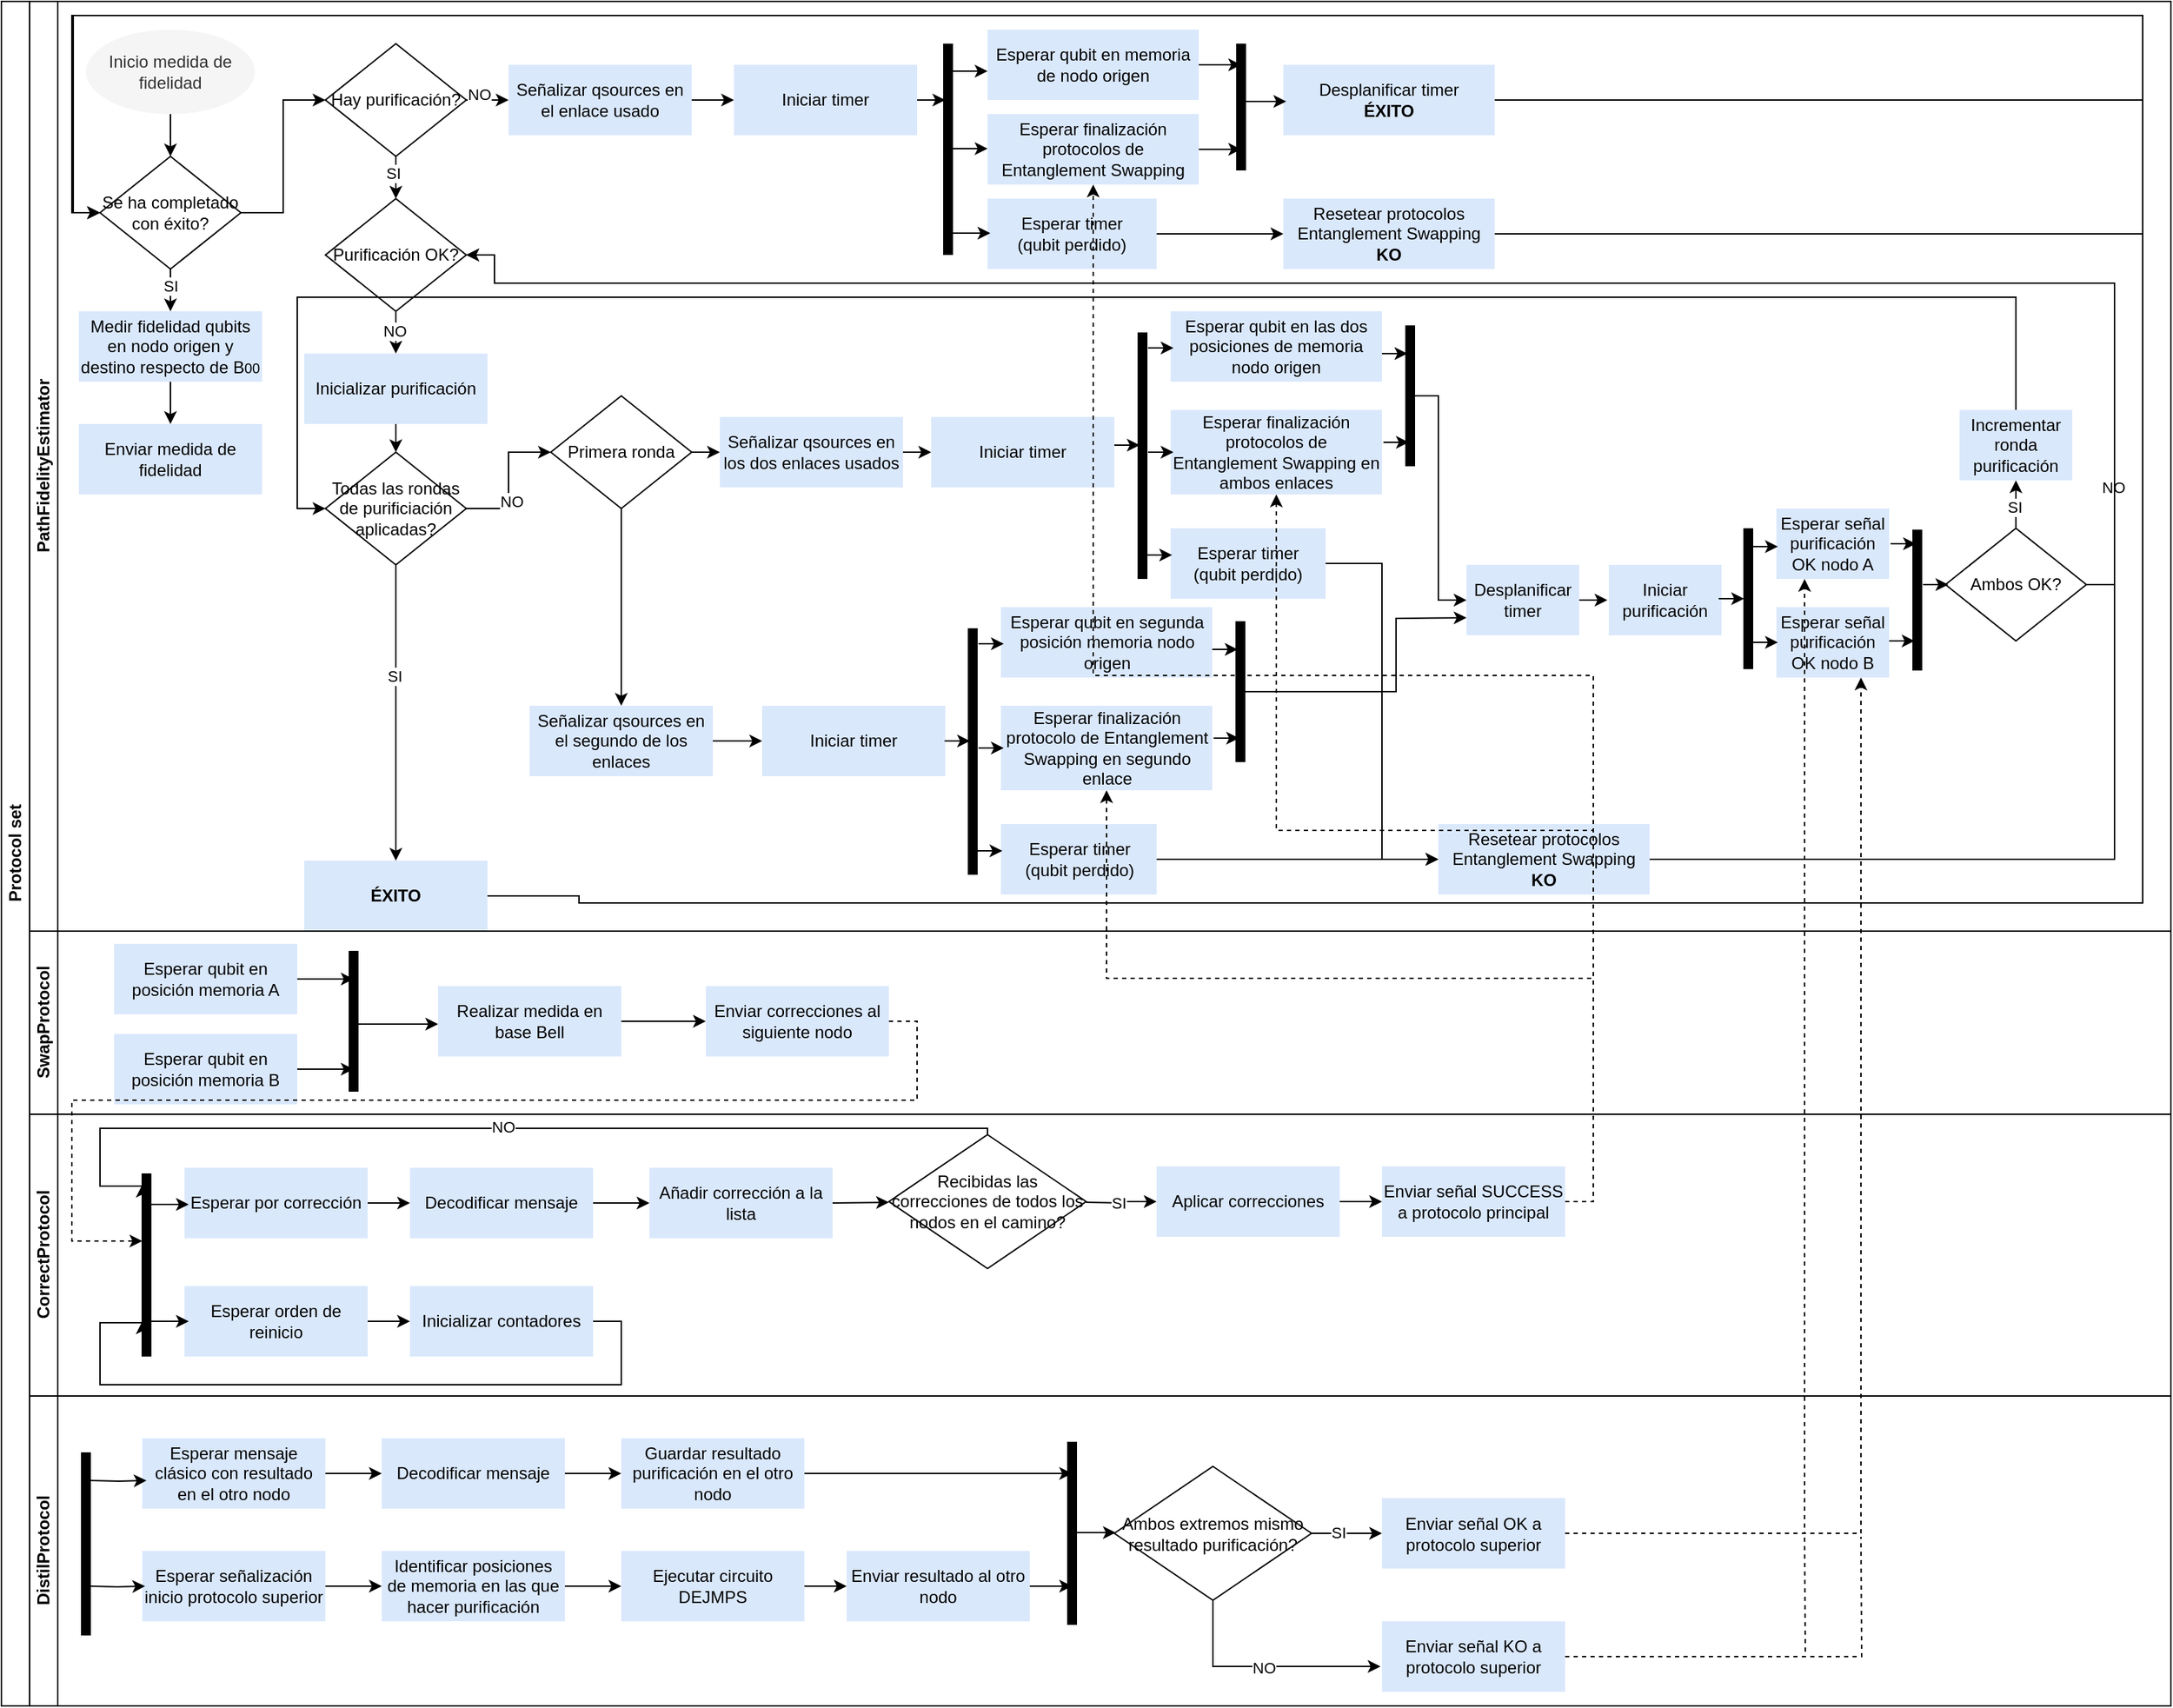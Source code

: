 <mxfile version="24.2.5" type="device">
  <diagram id="prtHgNgQTEPvFCAcTncT" name="Page-1">
    <mxGraphModel dx="880" dy="481" grid="1" gridSize="10" guides="1" tooltips="1" connect="1" arrows="1" fold="1" page="1" pageScale="1" pageWidth="827" pageHeight="583" math="0" shadow="0">
      <root>
        <mxCell id="0" />
        <mxCell id="1" parent="0" />
        <mxCell id="dNxyNK7c78bLwvsdeMH5-19" value="Protocol set" style="swimlane;html=1;childLayout=stackLayout;resizeParent=1;resizeParentMax=0;horizontal=0;startSize=20;horizontalStack=0;" parent="1" vertex="1">
          <mxGeometry x="20" y="40" width="1540" height="1210" as="geometry" />
        </mxCell>
        <mxCell id="dNxyNK7c78bLwvsdeMH5-20" value="PathFidelityEstimator" style="swimlane;html=1;startSize=20;horizontal=0;" parent="dNxyNK7c78bLwvsdeMH5-19" vertex="1">
          <mxGeometry x="20" width="1520" height="660" as="geometry" />
        </mxCell>
        <mxCell id="uxoR7KKcsmskzT3cxDC0-7" style="edgeStyle=orthogonalEdgeStyle;rounded=0;orthogonalLoop=1;jettySize=auto;html=1;exitX=0.5;exitY=1;exitDx=0;exitDy=0;entryX=0.5;entryY=0;entryDx=0;entryDy=0;" edge="1" parent="dNxyNK7c78bLwvsdeMH5-20" source="uxoR7KKcsmskzT3cxDC0-2" target="uxoR7KKcsmskzT3cxDC0-3">
          <mxGeometry relative="1" as="geometry" />
        </mxCell>
        <mxCell id="uxoR7KKcsmskzT3cxDC0-2" value="Inicio medida de fidelidad" style="ellipse;whiteSpace=wrap;html=1;fillColor=#f5f5f5;fontColor=#333333;strokeColor=none;" vertex="1" parent="dNxyNK7c78bLwvsdeMH5-20">
          <mxGeometry x="40" y="20" width="120" height="60" as="geometry" />
        </mxCell>
        <mxCell id="uxoR7KKcsmskzT3cxDC0-8" style="edgeStyle=orthogonalEdgeStyle;rounded=0;orthogonalLoop=1;jettySize=auto;html=1;exitX=0.5;exitY=1;exitDx=0;exitDy=0;entryX=0.5;entryY=0;entryDx=0;entryDy=0;" edge="1" parent="dNxyNK7c78bLwvsdeMH5-20" source="uxoR7KKcsmskzT3cxDC0-3" target="uxoR7KKcsmskzT3cxDC0-5">
          <mxGeometry relative="1" as="geometry" />
        </mxCell>
        <mxCell id="uxoR7KKcsmskzT3cxDC0-10" value="SI" style="edgeLabel;html=1;align=center;verticalAlign=middle;resizable=0;points=[];" vertex="1" connectable="0" parent="uxoR7KKcsmskzT3cxDC0-8">
          <mxGeometry x="-0.2" relative="1" as="geometry">
            <mxPoint as="offset" />
          </mxGeometry>
        </mxCell>
        <mxCell id="uxoR7KKcsmskzT3cxDC0-12" style="edgeStyle=orthogonalEdgeStyle;rounded=0;orthogonalLoop=1;jettySize=auto;html=1;exitX=1;exitY=0.5;exitDx=0;exitDy=0;entryX=0;entryY=0.5;entryDx=0;entryDy=0;" edge="1" parent="dNxyNK7c78bLwvsdeMH5-20" source="uxoR7KKcsmskzT3cxDC0-3" target="uxoR7KKcsmskzT3cxDC0-11">
          <mxGeometry relative="1" as="geometry" />
        </mxCell>
        <mxCell id="uxoR7KKcsmskzT3cxDC0-3" value="Se ha completado con éxito?" style="rhombus;whiteSpace=wrap;html=1;fontFamily=Helvetica;fontSize=12;fontColor=#000000;align=center;" vertex="1" parent="dNxyNK7c78bLwvsdeMH5-20">
          <mxGeometry x="50" y="110" width="100" height="80" as="geometry" />
        </mxCell>
        <mxCell id="uxoR7KKcsmskzT3cxDC0-9" style="edgeStyle=orthogonalEdgeStyle;rounded=0;orthogonalLoop=1;jettySize=auto;html=1;exitX=0.5;exitY=1;exitDx=0;exitDy=0;entryX=0.5;entryY=0;entryDx=0;entryDy=0;" edge="1" parent="dNxyNK7c78bLwvsdeMH5-20" source="uxoR7KKcsmskzT3cxDC0-5" target="uxoR7KKcsmskzT3cxDC0-6">
          <mxGeometry relative="1" as="geometry" />
        </mxCell>
        <mxCell id="uxoR7KKcsmskzT3cxDC0-5" value="Medir fidelidad qubits en nodo origen y destino respecto de B&lt;font style=&quot;font-size: 10px;&quot;&gt;00&lt;/font&gt;" style="rounded=0;whiteSpace=wrap;html=1;fillColor=#dae8fc;strokeColor=none;" vertex="1" parent="dNxyNK7c78bLwvsdeMH5-20">
          <mxGeometry x="35" y="220" width="130" height="50" as="geometry" />
        </mxCell>
        <mxCell id="uxoR7KKcsmskzT3cxDC0-6" value="Enviar medida de fidelidad" style="rounded=0;whiteSpace=wrap;html=1;fillColor=#dae8fc;strokeColor=none;" vertex="1" parent="dNxyNK7c78bLwvsdeMH5-20">
          <mxGeometry x="35" y="300" width="130" height="50" as="geometry" />
        </mxCell>
        <mxCell id="uxoR7KKcsmskzT3cxDC0-14" style="edgeStyle=orthogonalEdgeStyle;rounded=0;orthogonalLoop=1;jettySize=auto;html=1;exitX=1;exitY=0.5;exitDx=0;exitDy=0;entryX=0;entryY=0.5;entryDx=0;entryDy=0;" edge="1" parent="dNxyNK7c78bLwvsdeMH5-20" source="uxoR7KKcsmskzT3cxDC0-11" target="uxoR7KKcsmskzT3cxDC0-13">
          <mxGeometry relative="1" as="geometry" />
        </mxCell>
        <mxCell id="uxoR7KKcsmskzT3cxDC0-15" value="NO" style="edgeLabel;html=1;align=center;verticalAlign=middle;resizable=0;points=[];" vertex="1" connectable="0" parent="uxoR7KKcsmskzT3cxDC0-14">
          <mxGeometry x="-0.4" y="4" relative="1" as="geometry">
            <mxPoint as="offset" />
          </mxGeometry>
        </mxCell>
        <mxCell id="uxoR7KKcsmskzT3cxDC0-60" style="edgeStyle=orthogonalEdgeStyle;rounded=0;orthogonalLoop=1;jettySize=auto;html=1;exitX=0.5;exitY=1;exitDx=0;exitDy=0;entryX=0.5;entryY=0;entryDx=0;entryDy=0;" edge="1" parent="dNxyNK7c78bLwvsdeMH5-20" source="uxoR7KKcsmskzT3cxDC0-11" target="uxoR7KKcsmskzT3cxDC0-59">
          <mxGeometry relative="1" as="geometry" />
        </mxCell>
        <mxCell id="uxoR7KKcsmskzT3cxDC0-61" value="SI" style="edgeLabel;html=1;align=center;verticalAlign=middle;resizable=0;points=[];" vertex="1" connectable="0" parent="uxoR7KKcsmskzT3cxDC0-60">
          <mxGeometry x="-0.2" y="-2" relative="1" as="geometry">
            <mxPoint as="offset" />
          </mxGeometry>
        </mxCell>
        <mxCell id="uxoR7KKcsmskzT3cxDC0-11" value="Hay purificación?" style="rhombus;whiteSpace=wrap;html=1;fontFamily=Helvetica;fontSize=12;fontColor=#000000;align=center;" vertex="1" parent="dNxyNK7c78bLwvsdeMH5-20">
          <mxGeometry x="210" y="30" width="100" height="80" as="geometry" />
        </mxCell>
        <mxCell id="uxoR7KKcsmskzT3cxDC0-48" style="edgeStyle=orthogonalEdgeStyle;rounded=0;orthogonalLoop=1;jettySize=auto;html=1;exitX=1;exitY=0.5;exitDx=0;exitDy=0;entryX=0;entryY=0.5;entryDx=0;entryDy=0;" edge="1" parent="dNxyNK7c78bLwvsdeMH5-20" source="uxoR7KKcsmskzT3cxDC0-13" target="uxoR7KKcsmskzT3cxDC0-43">
          <mxGeometry relative="1" as="geometry" />
        </mxCell>
        <mxCell id="uxoR7KKcsmskzT3cxDC0-13" value="Señalizar qsources en el enlace usado" style="rounded=0;whiteSpace=wrap;html=1;fillColor=#dae8fc;strokeColor=none;" vertex="1" parent="dNxyNK7c78bLwvsdeMH5-20">
          <mxGeometry x="340" y="45" width="130" height="50" as="geometry" />
        </mxCell>
        <mxCell id="uxoR7KKcsmskzT3cxDC0-51" style="edgeStyle=orthogonalEdgeStyle;rounded=0;orthogonalLoop=1;jettySize=auto;html=1;exitX=1;exitY=0.5;exitDx=0;exitDy=0;" edge="1" parent="dNxyNK7c78bLwvsdeMH5-20" source="uxoR7KKcsmskzT3cxDC0-16">
          <mxGeometry relative="1" as="geometry">
            <mxPoint x="860" y="45" as="targetPoint" />
          </mxGeometry>
        </mxCell>
        <mxCell id="uxoR7KKcsmskzT3cxDC0-16" value="Esperar qubit en memoria de nodo origen" style="rounded=0;whiteSpace=wrap;html=1;fillColor=#dae8fc;strokeColor=none;" vertex="1" parent="dNxyNK7c78bLwvsdeMH5-20">
          <mxGeometry x="680" y="20" width="150" height="50" as="geometry" />
        </mxCell>
        <mxCell id="uxoR7KKcsmskzT3cxDC0-52" style="edgeStyle=orthogonalEdgeStyle;rounded=0;orthogonalLoop=1;jettySize=auto;html=1;exitX=1;exitY=0.5;exitDx=0;exitDy=0;" edge="1" parent="dNxyNK7c78bLwvsdeMH5-20" source="uxoR7KKcsmskzT3cxDC0-41">
          <mxGeometry relative="1" as="geometry">
            <mxPoint x="860" y="105" as="targetPoint" />
          </mxGeometry>
        </mxCell>
        <mxCell id="uxoR7KKcsmskzT3cxDC0-41" value="Esperar finalización protocolos de Entanglement Swapping" style="rounded=0;whiteSpace=wrap;html=1;fillColor=#dae8fc;strokeColor=none;" vertex="1" parent="dNxyNK7c78bLwvsdeMH5-20">
          <mxGeometry x="680" y="80" width="150" height="50" as="geometry" />
        </mxCell>
        <mxCell id="uxoR7KKcsmskzT3cxDC0-46" style="edgeStyle=orthogonalEdgeStyle;rounded=0;orthogonalLoop=1;jettySize=auto;html=1;exitX=1;exitY=0.5;exitDx=0;exitDy=0;entryX=0;entryY=0.5;entryDx=0;entryDy=0;" edge="1" parent="dNxyNK7c78bLwvsdeMH5-20" source="uxoR7KKcsmskzT3cxDC0-42" target="uxoR7KKcsmskzT3cxDC0-44">
          <mxGeometry relative="1" as="geometry" />
        </mxCell>
        <mxCell id="uxoR7KKcsmskzT3cxDC0-42" value="Esperar timer&lt;div&gt;(qubit perdido)&lt;/div&gt;" style="rounded=0;whiteSpace=wrap;html=1;fillColor=#dae8fc;strokeColor=none;" vertex="1" parent="dNxyNK7c78bLwvsdeMH5-20">
          <mxGeometry x="680" y="140" width="120" height="50" as="geometry" />
        </mxCell>
        <mxCell id="uxoR7KKcsmskzT3cxDC0-55" style="edgeStyle=orthogonalEdgeStyle;rounded=0;orthogonalLoop=1;jettySize=auto;html=1;exitX=1;exitY=0.5;exitDx=0;exitDy=0;" edge="1" parent="dNxyNK7c78bLwvsdeMH5-20" source="uxoR7KKcsmskzT3cxDC0-43">
          <mxGeometry relative="1" as="geometry">
            <mxPoint x="650" y="70" as="targetPoint" />
          </mxGeometry>
        </mxCell>
        <mxCell id="uxoR7KKcsmskzT3cxDC0-43" value="Iniciar timer" style="rounded=0;whiteSpace=wrap;html=1;fillColor=#dae8fc;strokeColor=none;" vertex="1" parent="dNxyNK7c78bLwvsdeMH5-20">
          <mxGeometry x="500" y="45" width="130" height="50" as="geometry" />
        </mxCell>
        <mxCell id="uxoR7KKcsmskzT3cxDC0-45" style="edgeStyle=orthogonalEdgeStyle;rounded=0;orthogonalLoop=1;jettySize=auto;html=1;exitX=1;exitY=0.5;exitDx=0;exitDy=0;entryX=0;entryY=0.5;entryDx=0;entryDy=0;" edge="1" parent="dNxyNK7c78bLwvsdeMH5-20" source="uxoR7KKcsmskzT3cxDC0-44" target="uxoR7KKcsmskzT3cxDC0-3">
          <mxGeometry relative="1" as="geometry">
            <Array as="points">
              <mxPoint x="1500" y="165" />
              <mxPoint x="1500" y="10" />
              <mxPoint x="30" y="10" />
              <mxPoint x="30" y="150" />
            </Array>
          </mxGeometry>
        </mxCell>
        <mxCell id="uxoR7KKcsmskzT3cxDC0-44" value="Resetear protocolos Entanglement Swapping&lt;div&gt;&lt;b&gt;KO&lt;/b&gt;&lt;/div&gt;" style="rounded=0;whiteSpace=wrap;html=1;fillColor=#dae8fc;strokeColor=none;" vertex="1" parent="dNxyNK7c78bLwvsdeMH5-20">
          <mxGeometry x="890" y="140" width="150" height="50" as="geometry" />
        </mxCell>
        <mxCell id="uxoR7KKcsmskzT3cxDC0-49" style="edgeStyle=orthogonalEdgeStyle;rounded=0;orthogonalLoop=1;jettySize=auto;html=1;exitX=1;exitY=0.5;exitDx=0;exitDy=0;entryX=0;entryY=0.5;entryDx=0;entryDy=0;" edge="1" parent="dNxyNK7c78bLwvsdeMH5-20" source="uxoR7KKcsmskzT3cxDC0-47" target="uxoR7KKcsmskzT3cxDC0-3">
          <mxGeometry relative="1" as="geometry">
            <Array as="points">
              <mxPoint x="1500" y="70" />
              <mxPoint x="1500" y="10" />
              <mxPoint x="30" y="10" />
              <mxPoint x="30" y="150" />
            </Array>
          </mxGeometry>
        </mxCell>
        <mxCell id="uxoR7KKcsmskzT3cxDC0-47" value="Desplanificar timer&lt;div&gt;&lt;b&gt;ÉXITO&lt;/b&gt;&lt;/div&gt;" style="rounded=0;whiteSpace=wrap;html=1;fillColor=#dae8fc;strokeColor=none;" vertex="1" parent="dNxyNK7c78bLwvsdeMH5-20">
          <mxGeometry x="890" y="45" width="150" height="50" as="geometry" />
        </mxCell>
        <mxCell id="uxoR7KKcsmskzT3cxDC0-50" value="" style="endArrow=none;html=1;rounded=0;strokeWidth=7;" edge="1" parent="dNxyNK7c78bLwvsdeMH5-20">
          <mxGeometry width="50" height="50" relative="1" as="geometry">
            <mxPoint x="860" y="120" as="sourcePoint" />
            <mxPoint x="860" y="30" as="targetPoint" />
          </mxGeometry>
        </mxCell>
        <mxCell id="uxoR7KKcsmskzT3cxDC0-54" value="" style="endArrow=none;html=1;rounded=0;strokeWidth=7;" edge="1" parent="dNxyNK7c78bLwvsdeMH5-20">
          <mxGeometry width="50" height="50" relative="1" as="geometry">
            <mxPoint x="652" y="180" as="sourcePoint" />
            <mxPoint x="652" y="30" as="targetPoint" />
          </mxGeometry>
        </mxCell>
        <mxCell id="uxoR7KKcsmskzT3cxDC0-57" style="edgeStyle=orthogonalEdgeStyle;rounded=0;orthogonalLoop=1;jettySize=auto;html=1;exitX=1;exitY=0.5;exitDx=0;exitDy=0;" edge="1" parent="dNxyNK7c78bLwvsdeMH5-20">
          <mxGeometry relative="1" as="geometry">
            <mxPoint x="680" y="49.5" as="targetPoint" />
            <mxPoint x="650" y="49.5" as="sourcePoint" />
          </mxGeometry>
        </mxCell>
        <mxCell id="uxoR7KKcsmskzT3cxDC0-56" style="edgeStyle=orthogonalEdgeStyle;rounded=0;orthogonalLoop=1;jettySize=auto;html=1;exitX=1;exitY=0.5;exitDx=0;exitDy=0;" edge="1" parent="dNxyNK7c78bLwvsdeMH5-20">
          <mxGeometry relative="1" as="geometry">
            <mxPoint x="680" y="104.5" as="targetPoint" />
            <mxPoint x="650" y="104.5" as="sourcePoint" />
          </mxGeometry>
        </mxCell>
        <mxCell id="uxoR7KKcsmskzT3cxDC0-63" style="edgeStyle=orthogonalEdgeStyle;rounded=0;orthogonalLoop=1;jettySize=auto;html=1;exitX=0.5;exitY=1;exitDx=0;exitDy=0;entryX=0.5;entryY=0;entryDx=0;entryDy=0;" edge="1" parent="dNxyNK7c78bLwvsdeMH5-20" source="uxoR7KKcsmskzT3cxDC0-59" target="uxoR7KKcsmskzT3cxDC0-62">
          <mxGeometry relative="1" as="geometry" />
        </mxCell>
        <mxCell id="uxoR7KKcsmskzT3cxDC0-64" value="NO" style="edgeLabel;html=1;align=center;verticalAlign=middle;resizable=0;points=[];" vertex="1" connectable="0" parent="uxoR7KKcsmskzT3cxDC0-63">
          <mxGeometry x="-0.067" y="-1" relative="1" as="geometry">
            <mxPoint as="offset" />
          </mxGeometry>
        </mxCell>
        <mxCell id="uxoR7KKcsmskzT3cxDC0-59" value="Purificación OK?" style="rhombus;whiteSpace=wrap;html=1;fontFamily=Helvetica;fontSize=12;fontColor=#000000;align=center;" vertex="1" parent="dNxyNK7c78bLwvsdeMH5-20">
          <mxGeometry x="210" y="140" width="100" height="80" as="geometry" />
        </mxCell>
        <mxCell id="uxoR7KKcsmskzT3cxDC0-70" style="edgeStyle=orthogonalEdgeStyle;rounded=0;orthogonalLoop=1;jettySize=auto;html=1;exitX=0.5;exitY=1;exitDx=0;exitDy=0;entryX=0.5;entryY=0;entryDx=0;entryDy=0;" edge="1" parent="dNxyNK7c78bLwvsdeMH5-20" source="uxoR7KKcsmskzT3cxDC0-62" target="uxoR7KKcsmskzT3cxDC0-65">
          <mxGeometry relative="1" as="geometry" />
        </mxCell>
        <mxCell id="uxoR7KKcsmskzT3cxDC0-62" value="Inicializar purificación" style="rounded=0;whiteSpace=wrap;html=1;fillColor=#dae8fc;strokeColor=none;" vertex="1" parent="dNxyNK7c78bLwvsdeMH5-20">
          <mxGeometry x="195" y="250" width="130" height="50" as="geometry" />
        </mxCell>
        <mxCell id="uxoR7KKcsmskzT3cxDC0-72" style="edgeStyle=orthogonalEdgeStyle;rounded=0;orthogonalLoop=1;jettySize=auto;html=1;exitX=1;exitY=0.5;exitDx=0;exitDy=0;entryX=0;entryY=0.5;entryDx=0;entryDy=0;" edge="1" parent="dNxyNK7c78bLwvsdeMH5-20" source="uxoR7KKcsmskzT3cxDC0-65" target="uxoR7KKcsmskzT3cxDC0-71">
          <mxGeometry relative="1" as="geometry" />
        </mxCell>
        <mxCell id="uxoR7KKcsmskzT3cxDC0-73" value="NO" style="edgeLabel;html=1;align=center;verticalAlign=middle;resizable=0;points=[];" vertex="1" connectable="0" parent="uxoR7KKcsmskzT3cxDC0-72">
          <mxGeometry x="-0.297" y="-2" relative="1" as="geometry">
            <mxPoint as="offset" />
          </mxGeometry>
        </mxCell>
        <mxCell id="uxoR7KKcsmskzT3cxDC0-65" value="Todas las rondas de purificiación aplicadas?" style="rhombus;whiteSpace=wrap;html=1;fontFamily=Helvetica;fontSize=12;fontColor=#000000;align=center;" vertex="1" parent="dNxyNK7c78bLwvsdeMH5-20">
          <mxGeometry x="210" y="320" width="100" height="80" as="geometry" />
        </mxCell>
        <mxCell id="uxoR7KKcsmskzT3cxDC0-160" style="edgeStyle=orthogonalEdgeStyle;rounded=0;orthogonalLoop=1;jettySize=auto;html=1;exitX=1;exitY=0.5;exitDx=0;exitDy=0;entryX=0;entryY=0.5;entryDx=0;entryDy=0;" edge="1" parent="dNxyNK7c78bLwvsdeMH5-20" source="uxoR7KKcsmskzT3cxDC0-71" target="uxoR7KKcsmskzT3cxDC0-75">
          <mxGeometry relative="1" as="geometry" />
        </mxCell>
        <mxCell id="uxoR7KKcsmskzT3cxDC0-162" style="edgeStyle=orthogonalEdgeStyle;rounded=0;orthogonalLoop=1;jettySize=auto;html=1;exitX=0.5;exitY=1;exitDx=0;exitDy=0;entryX=0.5;entryY=0;entryDx=0;entryDy=0;" edge="1" parent="dNxyNK7c78bLwvsdeMH5-20" source="uxoR7KKcsmskzT3cxDC0-71" target="uxoR7KKcsmskzT3cxDC0-147">
          <mxGeometry relative="1" as="geometry" />
        </mxCell>
        <mxCell id="uxoR7KKcsmskzT3cxDC0-71" value="Primera ronda" style="rhombus;whiteSpace=wrap;html=1;fontFamily=Helvetica;fontSize=12;fontColor=#000000;align=center;" vertex="1" parent="dNxyNK7c78bLwvsdeMH5-20">
          <mxGeometry x="370" y="280" width="100" height="80" as="geometry" />
        </mxCell>
        <mxCell id="uxoR7KKcsmskzT3cxDC0-161" style="edgeStyle=orthogonalEdgeStyle;rounded=0;orthogonalLoop=1;jettySize=auto;html=1;exitX=1;exitY=0.5;exitDx=0;exitDy=0;entryX=0;entryY=0.5;entryDx=0;entryDy=0;" edge="1" parent="dNxyNK7c78bLwvsdeMH5-20" source="uxoR7KKcsmskzT3cxDC0-75" target="uxoR7KKcsmskzT3cxDC0-79">
          <mxGeometry relative="1" as="geometry" />
        </mxCell>
        <mxCell id="uxoR7KKcsmskzT3cxDC0-75" value="Señalizar qsources en los dos enlaces usados" style="rounded=0;whiteSpace=wrap;html=1;fillColor=#dae8fc;strokeColor=none;" vertex="1" parent="dNxyNK7c78bLwvsdeMH5-20">
          <mxGeometry x="490" y="295" width="130" height="50" as="geometry" />
        </mxCell>
        <mxCell id="uxoR7KKcsmskzT3cxDC0-76" value="Esperar qubit en las dos posiciones de memoria nodo origen" style="rounded=0;whiteSpace=wrap;html=1;fillColor=#dae8fc;strokeColor=none;" vertex="1" parent="dNxyNK7c78bLwvsdeMH5-20">
          <mxGeometry x="810" y="220" width="150" height="50" as="geometry" />
        </mxCell>
        <mxCell id="uxoR7KKcsmskzT3cxDC0-77" value="Esperar finalización protocolos de Entanglement Swapping en ambos enlaces" style="rounded=0;whiteSpace=wrap;html=1;fillColor=#dae8fc;strokeColor=none;" vertex="1" parent="dNxyNK7c78bLwvsdeMH5-20">
          <mxGeometry x="810" y="290" width="150" height="60" as="geometry" />
        </mxCell>
        <mxCell id="uxoR7KKcsmskzT3cxDC0-187" style="edgeStyle=orthogonalEdgeStyle;rounded=0;orthogonalLoop=1;jettySize=auto;html=1;exitX=1;exitY=0.5;exitDx=0;exitDy=0;entryX=0;entryY=0.5;entryDx=0;entryDy=0;" edge="1" parent="dNxyNK7c78bLwvsdeMH5-20" source="uxoR7KKcsmskzT3cxDC0-78" target="uxoR7KKcsmskzT3cxDC0-184">
          <mxGeometry relative="1" as="geometry">
            <mxPoint x="940" y="610" as="targetPoint" />
          </mxGeometry>
        </mxCell>
        <mxCell id="uxoR7KKcsmskzT3cxDC0-78" value="Esperar timer&lt;div&gt;(qubit perdido)&lt;/div&gt;" style="rounded=0;whiteSpace=wrap;html=1;fillColor=#dae8fc;strokeColor=none;" vertex="1" parent="dNxyNK7c78bLwvsdeMH5-20">
          <mxGeometry x="810" y="374" width="110" height="50" as="geometry" />
        </mxCell>
        <mxCell id="uxoR7KKcsmskzT3cxDC0-79" value="Iniciar timer" style="rounded=0;whiteSpace=wrap;html=1;fillColor=#dae8fc;strokeColor=none;" vertex="1" parent="dNxyNK7c78bLwvsdeMH5-20">
          <mxGeometry x="640" y="295" width="130" height="50" as="geometry" />
        </mxCell>
        <mxCell id="uxoR7KKcsmskzT3cxDC0-80" value="" style="endArrow=none;html=1;rounded=0;strokeWidth=7;" edge="1" parent="dNxyNK7c78bLwvsdeMH5-20">
          <mxGeometry width="50" height="50" relative="1" as="geometry">
            <mxPoint x="790" y="410" as="sourcePoint" />
            <mxPoint x="790" y="235" as="targetPoint" />
          </mxGeometry>
        </mxCell>
        <mxCell id="uxoR7KKcsmskzT3cxDC0-86" value="" style="endArrow=none;html=1;rounded=0;strokeWidth=7;" edge="1" parent="dNxyNK7c78bLwvsdeMH5-20">
          <mxGeometry width="50" height="50" relative="1" as="geometry">
            <mxPoint x="980" y="330" as="sourcePoint" />
            <mxPoint x="980" y="230" as="targetPoint" />
          </mxGeometry>
        </mxCell>
        <mxCell id="uxoR7KKcsmskzT3cxDC0-189" style="edgeStyle=orthogonalEdgeStyle;rounded=0;orthogonalLoop=1;jettySize=auto;html=1;exitX=1;exitY=0.5;exitDx=0;exitDy=0;" edge="1" parent="dNxyNK7c78bLwvsdeMH5-20" source="uxoR7KKcsmskzT3cxDC0-90">
          <mxGeometry relative="1" as="geometry">
            <mxPoint x="1120" y="425" as="targetPoint" />
          </mxGeometry>
        </mxCell>
        <mxCell id="uxoR7KKcsmskzT3cxDC0-90" value="Desplanificar timer" style="rounded=0;whiteSpace=wrap;html=1;fillColor=#dae8fc;strokeColor=none;" vertex="1" parent="dNxyNK7c78bLwvsdeMH5-20">
          <mxGeometry x="1020" y="400" width="80" height="50" as="geometry" />
        </mxCell>
        <mxCell id="uxoR7KKcsmskzT3cxDC0-91" value="Iniciar purificación" style="rounded=0;whiteSpace=wrap;html=1;fillColor=#dae8fc;strokeColor=none;" vertex="1" parent="dNxyNK7c78bLwvsdeMH5-20">
          <mxGeometry x="1121" y="400" width="80" height="50" as="geometry" />
        </mxCell>
        <mxCell id="uxoR7KKcsmskzT3cxDC0-163" style="edgeStyle=orthogonalEdgeStyle;rounded=0;orthogonalLoop=1;jettySize=auto;html=1;exitX=1;exitY=0.5;exitDx=0;exitDy=0;entryX=0;entryY=0.5;entryDx=0;entryDy=0;" edge="1" parent="dNxyNK7c78bLwvsdeMH5-20" source="uxoR7KKcsmskzT3cxDC0-147" target="uxoR7KKcsmskzT3cxDC0-148">
          <mxGeometry relative="1" as="geometry" />
        </mxCell>
        <mxCell id="uxoR7KKcsmskzT3cxDC0-147" value="Señalizar qsources en el segundo de los enlaces" style="rounded=0;whiteSpace=wrap;html=1;fillColor=#dae8fc;strokeColor=none;" vertex="1" parent="dNxyNK7c78bLwvsdeMH5-20">
          <mxGeometry x="355" y="500" width="130" height="50" as="geometry" />
        </mxCell>
        <mxCell id="uxoR7KKcsmskzT3cxDC0-148" value="Iniciar timer" style="rounded=0;whiteSpace=wrap;html=1;fillColor=#dae8fc;strokeColor=none;" vertex="1" parent="dNxyNK7c78bLwvsdeMH5-20">
          <mxGeometry x="520" y="500" width="130" height="50" as="geometry" />
        </mxCell>
        <mxCell id="uxoR7KKcsmskzT3cxDC0-149" value="Esperar qubit en segunda posición memoria nodo origen" style="rounded=0;whiteSpace=wrap;html=1;fillColor=#dae8fc;strokeColor=none;" vertex="1" parent="dNxyNK7c78bLwvsdeMH5-20">
          <mxGeometry x="689.5" y="430" width="150" height="50" as="geometry" />
        </mxCell>
        <mxCell id="uxoR7KKcsmskzT3cxDC0-150" value="Esperar finalización protocolo de Entanglement Swapping en segundo enlace" style="rounded=0;whiteSpace=wrap;html=1;fillColor=#dae8fc;strokeColor=none;" vertex="1" parent="dNxyNK7c78bLwvsdeMH5-20">
          <mxGeometry x="689.5" y="500" width="150" height="60" as="geometry" />
        </mxCell>
        <mxCell id="uxoR7KKcsmskzT3cxDC0-186" style="edgeStyle=orthogonalEdgeStyle;rounded=0;orthogonalLoop=1;jettySize=auto;html=1;exitX=1;exitY=0.5;exitDx=0;exitDy=0;entryX=0;entryY=0.5;entryDx=0;entryDy=0;" edge="1" parent="dNxyNK7c78bLwvsdeMH5-20" source="uxoR7KKcsmskzT3cxDC0-151" target="uxoR7KKcsmskzT3cxDC0-184">
          <mxGeometry relative="1" as="geometry" />
        </mxCell>
        <mxCell id="uxoR7KKcsmskzT3cxDC0-151" value="&lt;div&gt;Esperar timer&lt;/div&gt;(qubit perdido)" style="rounded=0;whiteSpace=wrap;html=1;fillColor=#dae8fc;strokeColor=none;" vertex="1" parent="dNxyNK7c78bLwvsdeMH5-20">
          <mxGeometry x="689.5" y="584" width="110.5" height="50" as="geometry" />
        </mxCell>
        <mxCell id="uxoR7KKcsmskzT3cxDC0-152" value="" style="endArrow=none;html=1;rounded=0;strokeWidth=7;" edge="1" parent="dNxyNK7c78bLwvsdeMH5-20">
          <mxGeometry width="50" height="50" relative="1" as="geometry">
            <mxPoint x="669.5" y="620" as="sourcePoint" />
            <mxPoint x="669.5" y="445" as="targetPoint" />
          </mxGeometry>
        </mxCell>
        <mxCell id="uxoR7KKcsmskzT3cxDC0-153" value="" style="endArrow=none;html=1;rounded=0;strokeWidth=7;edgeStyle=orthogonalEdgeStyle;" edge="1" parent="dNxyNK7c78bLwvsdeMH5-20">
          <mxGeometry width="50" height="50" relative="1" as="geometry">
            <mxPoint x="859.5" y="540" as="sourcePoint" />
            <mxPoint x="859.5" y="440" as="targetPoint" />
          </mxGeometry>
        </mxCell>
        <mxCell id="uxoR7KKcsmskzT3cxDC0-154" style="edgeStyle=orthogonalEdgeStyle;rounded=0;orthogonalLoop=1;jettySize=auto;html=1;" edge="1" parent="dNxyNK7c78bLwvsdeMH5-20">
          <mxGeometry relative="1" as="geometry">
            <mxPoint x="667.5" y="524.5" as="targetPoint" />
            <mxPoint x="649.5" y="525" as="sourcePoint" />
          </mxGeometry>
        </mxCell>
        <mxCell id="uxoR7KKcsmskzT3cxDC0-155" style="edgeStyle=orthogonalEdgeStyle;rounded=0;orthogonalLoop=1;jettySize=auto;html=1;" edge="1" parent="dNxyNK7c78bLwvsdeMH5-20">
          <mxGeometry relative="1" as="geometry">
            <mxPoint x="691.5" y="529.5" as="targetPoint" />
            <mxPoint x="673.5" y="530" as="sourcePoint" />
          </mxGeometry>
        </mxCell>
        <mxCell id="uxoR7KKcsmskzT3cxDC0-156" style="edgeStyle=orthogonalEdgeStyle;rounded=0;orthogonalLoop=1;jettySize=auto;html=1;" edge="1" parent="dNxyNK7c78bLwvsdeMH5-20">
          <mxGeometry relative="1" as="geometry">
            <mxPoint x="691.5" y="455.5" as="targetPoint" />
            <mxPoint x="673.5" y="456" as="sourcePoint" />
          </mxGeometry>
        </mxCell>
        <mxCell id="uxoR7KKcsmskzT3cxDC0-157" style="edgeStyle=orthogonalEdgeStyle;rounded=0;orthogonalLoop=1;jettySize=auto;html=1;" edge="1" parent="dNxyNK7c78bLwvsdeMH5-20">
          <mxGeometry relative="1" as="geometry">
            <mxPoint x="690.5" y="602.5" as="targetPoint" />
            <mxPoint x="672.5" y="603" as="sourcePoint" />
          </mxGeometry>
        </mxCell>
        <mxCell id="uxoR7KKcsmskzT3cxDC0-158" style="edgeStyle=orthogonalEdgeStyle;rounded=0;orthogonalLoop=1;jettySize=auto;html=1;" edge="1" parent="dNxyNK7c78bLwvsdeMH5-20">
          <mxGeometry relative="1" as="geometry">
            <mxPoint x="857.5" y="459.5" as="targetPoint" />
            <mxPoint x="839.5" y="460" as="sourcePoint" />
          </mxGeometry>
        </mxCell>
        <mxCell id="uxoR7KKcsmskzT3cxDC0-159" style="edgeStyle=orthogonalEdgeStyle;rounded=0;orthogonalLoop=1;jettySize=auto;html=1;" edge="1" parent="dNxyNK7c78bLwvsdeMH5-20">
          <mxGeometry relative="1" as="geometry">
            <mxPoint x="858.5" y="522.5" as="targetPoint" />
            <mxPoint x="840.5" y="523" as="sourcePoint" />
          </mxGeometry>
        </mxCell>
        <mxCell id="uxoR7KKcsmskzT3cxDC0-66" value="&lt;b&gt;ÉXITO&lt;/b&gt;" style="rounded=0;whiteSpace=wrap;html=1;fillColor=#dae8fc;strokeColor=none;" vertex="1" parent="dNxyNK7c78bLwvsdeMH5-20">
          <mxGeometry x="195" y="610" width="130" height="50" as="geometry" />
        </mxCell>
        <mxCell id="uxoR7KKcsmskzT3cxDC0-68" style="edgeStyle=orthogonalEdgeStyle;rounded=0;orthogonalLoop=1;jettySize=auto;html=1;exitX=0.5;exitY=1;exitDx=0;exitDy=0;entryX=0.5;entryY=0;entryDx=0;entryDy=0;" edge="1" parent="dNxyNK7c78bLwvsdeMH5-20" source="uxoR7KKcsmskzT3cxDC0-65" target="uxoR7KKcsmskzT3cxDC0-66">
          <mxGeometry relative="1" as="geometry" />
        </mxCell>
        <mxCell id="uxoR7KKcsmskzT3cxDC0-69" value="SI" style="edgeLabel;html=1;align=center;verticalAlign=middle;resizable=0;points=[];" vertex="1" connectable="0" parent="uxoR7KKcsmskzT3cxDC0-68">
          <mxGeometry x="-0.25" y="-1" relative="1" as="geometry">
            <mxPoint as="offset" />
          </mxGeometry>
        </mxCell>
        <mxCell id="uxoR7KKcsmskzT3cxDC0-67" style="edgeStyle=orthogonalEdgeStyle;rounded=0;orthogonalLoop=1;jettySize=auto;html=1;exitX=1;exitY=0.5;exitDx=0;exitDy=0;entryX=0;entryY=0.5;entryDx=0;entryDy=0;" edge="1" parent="dNxyNK7c78bLwvsdeMH5-20" source="uxoR7KKcsmskzT3cxDC0-66" target="uxoR7KKcsmskzT3cxDC0-3">
          <mxGeometry relative="1" as="geometry">
            <mxPoint x="30" y="160" as="targetPoint" />
            <mxPoint x="460" y="370" as="sourcePoint" />
            <Array as="points">
              <mxPoint x="390" y="635" />
              <mxPoint x="390" y="640" />
              <mxPoint x="1500" y="640" />
              <mxPoint x="1500" y="10" />
              <mxPoint x="31" y="10" />
              <mxPoint x="31" y="150" />
            </Array>
          </mxGeometry>
        </mxCell>
        <mxCell id="uxoR7KKcsmskzT3cxDC0-166" value="" style="endArrow=classic;html=1;rounded=0;entryX=0;entryY=0.75;entryDx=0;entryDy=0;" edge="1" parent="dNxyNK7c78bLwvsdeMH5-20" target="uxoR7KKcsmskzT3cxDC0-90">
          <mxGeometry width="50" height="50" relative="1" as="geometry">
            <mxPoint x="860" y="490" as="sourcePoint" />
            <mxPoint x="950" y="610" as="targetPoint" />
            <Array as="points">
              <mxPoint x="930" y="490" />
              <mxPoint x="970" y="490" />
              <mxPoint x="970" y="438" />
            </Array>
          </mxGeometry>
        </mxCell>
        <mxCell id="uxoR7KKcsmskzT3cxDC0-167" value="Esperar señal purificación OK nodo A" style="rounded=0;whiteSpace=wrap;html=1;fillColor=#dae8fc;strokeColor=none;" vertex="1" parent="dNxyNK7c78bLwvsdeMH5-20">
          <mxGeometry x="1240" y="360" width="80" height="50" as="geometry" />
        </mxCell>
        <mxCell id="uxoR7KKcsmskzT3cxDC0-168" value="Esperar señal purificación OK nodo B" style="rounded=0;whiteSpace=wrap;html=1;fillColor=#dae8fc;strokeColor=none;" vertex="1" parent="dNxyNK7c78bLwvsdeMH5-20">
          <mxGeometry x="1240" y="430" width="80" height="50" as="geometry" />
        </mxCell>
        <mxCell id="uxoR7KKcsmskzT3cxDC0-169" value="" style="endArrow=none;html=1;rounded=0;strokeWidth=7;" edge="1" parent="dNxyNK7c78bLwvsdeMH5-20">
          <mxGeometry width="50" height="50" relative="1" as="geometry">
            <mxPoint x="1220" y="474" as="sourcePoint" />
            <mxPoint x="1220" y="374" as="targetPoint" />
          </mxGeometry>
        </mxCell>
        <mxCell id="uxoR7KKcsmskzT3cxDC0-170" value="" style="endArrow=none;html=1;rounded=0;strokeWidth=7;" edge="1" parent="dNxyNK7c78bLwvsdeMH5-20">
          <mxGeometry width="50" height="50" relative="1" as="geometry">
            <mxPoint x="1340" y="475" as="sourcePoint" />
            <mxPoint x="1340" y="375" as="targetPoint" />
          </mxGeometry>
        </mxCell>
        <mxCell id="uxoR7KKcsmskzT3cxDC0-173" style="edgeStyle=orthogonalEdgeStyle;rounded=0;orthogonalLoop=1;jettySize=auto;html=1;exitX=0.5;exitY=0;exitDx=0;exitDy=0;entryX=0.5;entryY=1;entryDx=0;entryDy=0;" edge="1" parent="dNxyNK7c78bLwvsdeMH5-20" source="uxoR7KKcsmskzT3cxDC0-171" target="uxoR7KKcsmskzT3cxDC0-172">
          <mxGeometry relative="1" as="geometry" />
        </mxCell>
        <mxCell id="uxoR7KKcsmskzT3cxDC0-174" value="SI" style="edgeLabel;html=1;align=center;verticalAlign=middle;resizable=0;points=[];" vertex="1" connectable="0" parent="uxoR7KKcsmskzT3cxDC0-173">
          <mxGeometry x="-0.118" y="1" relative="1" as="geometry">
            <mxPoint as="offset" />
          </mxGeometry>
        </mxCell>
        <mxCell id="uxoR7KKcsmskzT3cxDC0-176" style="edgeStyle=orthogonalEdgeStyle;rounded=0;orthogonalLoop=1;jettySize=auto;html=1;exitX=1;exitY=0.5;exitDx=0;exitDy=0;entryX=1;entryY=0.5;entryDx=0;entryDy=0;" edge="1" parent="dNxyNK7c78bLwvsdeMH5-20" source="uxoR7KKcsmskzT3cxDC0-171" target="uxoR7KKcsmskzT3cxDC0-59">
          <mxGeometry relative="1" as="geometry">
            <Array as="points">
              <mxPoint x="1480" y="414" />
              <mxPoint x="1480" y="200" />
              <mxPoint x="330" y="200" />
              <mxPoint x="330" y="180" />
            </Array>
          </mxGeometry>
        </mxCell>
        <mxCell id="uxoR7KKcsmskzT3cxDC0-177" value="NO" style="edgeLabel;html=1;align=center;verticalAlign=middle;resizable=0;points=[];" vertex="1" connectable="0" parent="uxoR7KKcsmskzT3cxDC0-176">
          <mxGeometry x="-0.874" y="1" relative="1" as="geometry">
            <mxPoint as="offset" />
          </mxGeometry>
        </mxCell>
        <mxCell id="uxoR7KKcsmskzT3cxDC0-171" value="Ambos OK?" style="rhombus;whiteSpace=wrap;html=1;fontFamily=Helvetica;fontSize=12;fontColor=#000000;align=center;" vertex="1" parent="dNxyNK7c78bLwvsdeMH5-20">
          <mxGeometry x="1360" y="374" width="100" height="80" as="geometry" />
        </mxCell>
        <mxCell id="uxoR7KKcsmskzT3cxDC0-175" style="edgeStyle=orthogonalEdgeStyle;rounded=0;orthogonalLoop=1;jettySize=auto;html=1;exitX=0.5;exitY=0;exitDx=0;exitDy=0;entryX=0;entryY=0.5;entryDx=0;entryDy=0;" edge="1" parent="dNxyNK7c78bLwvsdeMH5-20" source="uxoR7KKcsmskzT3cxDC0-172" target="uxoR7KKcsmskzT3cxDC0-65">
          <mxGeometry relative="1" as="geometry">
            <Array as="points">
              <mxPoint x="1410" y="210" />
              <mxPoint x="190" y="210" />
              <mxPoint x="190" y="360" />
            </Array>
          </mxGeometry>
        </mxCell>
        <mxCell id="uxoR7KKcsmskzT3cxDC0-172" value="Incrementar ronda purificación" style="rounded=0;whiteSpace=wrap;html=1;fillColor=#dae8fc;strokeColor=none;" vertex="1" parent="dNxyNK7c78bLwvsdeMH5-20">
          <mxGeometry x="1370" y="290" width="80" height="50" as="geometry" />
        </mxCell>
        <mxCell id="uxoR7KKcsmskzT3cxDC0-188" style="edgeStyle=orthogonalEdgeStyle;rounded=0;orthogonalLoop=1;jettySize=auto;html=1;exitX=1;exitY=0.5;exitDx=0;exitDy=0;entryX=1;entryY=0.5;entryDx=0;entryDy=0;" edge="1" parent="dNxyNK7c78bLwvsdeMH5-20" source="uxoR7KKcsmskzT3cxDC0-184" target="uxoR7KKcsmskzT3cxDC0-59">
          <mxGeometry relative="1" as="geometry">
            <mxPoint x="304" y="190" as="targetPoint" />
            <Array as="points">
              <mxPoint x="1480" y="609" />
              <mxPoint x="1480" y="200" />
              <mxPoint x="330" y="200" />
              <mxPoint x="330" y="180" />
            </Array>
          </mxGeometry>
        </mxCell>
        <mxCell id="uxoR7KKcsmskzT3cxDC0-184" value="Resetear protocolos Entanglement Swapping&lt;div&gt;&lt;b&gt;KO&lt;/b&gt;&lt;/div&gt;" style="rounded=0;whiteSpace=wrap;html=1;fillColor=#dae8fc;strokeColor=none;" vertex="1" parent="dNxyNK7c78bLwvsdeMH5-20">
          <mxGeometry x="1000" y="584" width="150" height="50" as="geometry" />
        </mxCell>
        <mxCell id="dNxyNK7c78bLwvsdeMH5-21" value="SwapProtocol" style="swimlane;html=1;startSize=20;horizontal=0;" parent="dNxyNK7c78bLwvsdeMH5-19" vertex="1">
          <mxGeometry x="20" y="660" width="1520" height="130" as="geometry" />
        </mxCell>
        <mxCell id="uxoR7KKcsmskzT3cxDC0-196" style="edgeStyle=orthogonalEdgeStyle;rounded=0;orthogonalLoop=1;jettySize=auto;html=1;exitX=1;exitY=0.5;exitDx=0;exitDy=0;" edge="1" parent="dNxyNK7c78bLwvsdeMH5-21" source="uxoR7KKcsmskzT3cxDC0-191">
          <mxGeometry relative="1" as="geometry">
            <mxPoint x="230" y="34" as="targetPoint" />
          </mxGeometry>
        </mxCell>
        <mxCell id="uxoR7KKcsmskzT3cxDC0-191" value="Esperar qubit en posición memoria A" style="rounded=0;whiteSpace=wrap;html=1;fillColor=#dae8fc;strokeColor=none;" vertex="1" parent="dNxyNK7c78bLwvsdeMH5-21">
          <mxGeometry x="60" y="9" width="130" height="50" as="geometry" />
        </mxCell>
        <mxCell id="uxoR7KKcsmskzT3cxDC0-197" style="edgeStyle=orthogonalEdgeStyle;rounded=0;orthogonalLoop=1;jettySize=auto;html=1;exitX=1;exitY=0.5;exitDx=0;exitDy=0;" edge="1" parent="dNxyNK7c78bLwvsdeMH5-21" source="uxoR7KKcsmskzT3cxDC0-192">
          <mxGeometry relative="1" as="geometry">
            <mxPoint x="230" y="98" as="targetPoint" />
          </mxGeometry>
        </mxCell>
        <mxCell id="uxoR7KKcsmskzT3cxDC0-192" value="Esperar qubit en posición memoria B" style="rounded=0;whiteSpace=wrap;html=1;fillColor=#dae8fc;strokeColor=none;" vertex="1" parent="dNxyNK7c78bLwvsdeMH5-21">
          <mxGeometry x="60" y="73" width="130" height="50" as="geometry" />
        </mxCell>
        <mxCell id="uxoR7KKcsmskzT3cxDC0-193" value="" style="endArrow=none;html=1;rounded=0;strokeWidth=7;edgeStyle=orthogonalEdgeStyle;" edge="1" parent="dNxyNK7c78bLwvsdeMH5-21">
          <mxGeometry width="50" height="50" relative="1" as="geometry">
            <mxPoint x="230" y="114" as="sourcePoint" />
            <mxPoint x="230" y="14" as="targetPoint" />
          </mxGeometry>
        </mxCell>
        <mxCell id="uxoR7KKcsmskzT3cxDC0-200" style="edgeStyle=orthogonalEdgeStyle;rounded=0;orthogonalLoop=1;jettySize=auto;html=1;exitX=1;exitY=0.5;exitDx=0;exitDy=0;entryX=0;entryY=0.5;entryDx=0;entryDy=0;" edge="1" parent="dNxyNK7c78bLwvsdeMH5-21" source="uxoR7KKcsmskzT3cxDC0-194" target="uxoR7KKcsmskzT3cxDC0-195">
          <mxGeometry relative="1" as="geometry" />
        </mxCell>
        <mxCell id="uxoR7KKcsmskzT3cxDC0-194" value="Realizar medida en base Bell" style="rounded=0;whiteSpace=wrap;html=1;fillColor=#dae8fc;strokeColor=none;" vertex="1" parent="dNxyNK7c78bLwvsdeMH5-21">
          <mxGeometry x="290" y="39" width="130" height="50" as="geometry" />
        </mxCell>
        <mxCell id="uxoR7KKcsmskzT3cxDC0-263" style="edgeStyle=orthogonalEdgeStyle;rounded=0;orthogonalLoop=1;jettySize=auto;html=1;exitX=1;exitY=0.5;exitDx=0;exitDy=0;dashed=1;" edge="1" parent="dNxyNK7c78bLwvsdeMH5-21" source="uxoR7KKcsmskzT3cxDC0-195">
          <mxGeometry relative="1" as="geometry">
            <mxPoint x="80" y="220" as="targetPoint" />
            <Array as="points">
              <mxPoint x="630" y="64" />
              <mxPoint x="630" y="120" />
              <mxPoint x="30" y="120" />
              <mxPoint x="30" y="220" />
              <mxPoint x="40" y="220" />
            </Array>
          </mxGeometry>
        </mxCell>
        <mxCell id="uxoR7KKcsmskzT3cxDC0-195" value="Enviar correcciones al siguiente nodo" style="rounded=0;whiteSpace=wrap;html=1;fillColor=#dae8fc;strokeColor=none;" vertex="1" parent="dNxyNK7c78bLwvsdeMH5-21">
          <mxGeometry x="480" y="39" width="130" height="50" as="geometry" />
        </mxCell>
        <mxCell id="dNxyNK7c78bLwvsdeMH5-22" value="CorrectProtocol" style="swimlane;html=1;startSize=20;horizontal=0;" parent="dNxyNK7c78bLwvsdeMH5-19" vertex="1">
          <mxGeometry x="20" y="790" width="1520" height="200" as="geometry" />
        </mxCell>
        <mxCell id="uxoR7KKcsmskzT3cxDC0-213" style="edgeStyle=orthogonalEdgeStyle;rounded=0;orthogonalLoop=1;jettySize=auto;html=1;exitX=1;exitY=0.5;exitDx=0;exitDy=0;" edge="1" parent="dNxyNK7c78bLwvsdeMH5-22" source="uxoR7KKcsmskzT3cxDC0-201" target="uxoR7KKcsmskzT3cxDC0-203">
          <mxGeometry relative="1" as="geometry" />
        </mxCell>
        <mxCell id="uxoR7KKcsmskzT3cxDC0-201" value="Esperar por corrección" style="rounded=0;whiteSpace=wrap;html=1;fillColor=#dae8fc;strokeColor=none;" vertex="1" parent="dNxyNK7c78bLwvsdeMH5-22">
          <mxGeometry x="110" y="38" width="130" height="50" as="geometry" />
        </mxCell>
        <mxCell id="uxoR7KKcsmskzT3cxDC0-221" style="edgeStyle=orthogonalEdgeStyle;rounded=0;orthogonalLoop=1;jettySize=auto;html=1;exitX=1;exitY=0.5;exitDx=0;exitDy=0;entryX=0;entryY=0.5;entryDx=0;entryDy=0;" edge="1" parent="dNxyNK7c78bLwvsdeMH5-22" source="uxoR7KKcsmskzT3cxDC0-202" target="uxoR7KKcsmskzT3cxDC0-220">
          <mxGeometry relative="1" as="geometry" />
        </mxCell>
        <mxCell id="uxoR7KKcsmskzT3cxDC0-202" value="Esperar orden de reinicio" style="rounded=0;whiteSpace=wrap;html=1;fillColor=#dae8fc;strokeColor=none;" vertex="1" parent="dNxyNK7c78bLwvsdeMH5-22">
          <mxGeometry x="110" y="122" width="130" height="50" as="geometry" />
        </mxCell>
        <mxCell id="uxoR7KKcsmskzT3cxDC0-212" style="edgeStyle=orthogonalEdgeStyle;rounded=0;orthogonalLoop=1;jettySize=auto;html=1;exitX=1;exitY=0.5;exitDx=0;exitDy=0;entryX=0;entryY=0.5;entryDx=0;entryDy=0;" edge="1" parent="dNxyNK7c78bLwvsdeMH5-22" source="uxoR7KKcsmskzT3cxDC0-203" target="uxoR7KKcsmskzT3cxDC0-204">
          <mxGeometry relative="1" as="geometry" />
        </mxCell>
        <mxCell id="uxoR7KKcsmskzT3cxDC0-203" value="Decodificar mensaje" style="rounded=0;whiteSpace=wrap;html=1;fillColor=#dae8fc;strokeColor=none;" vertex="1" parent="dNxyNK7c78bLwvsdeMH5-22">
          <mxGeometry x="270" y="38" width="130" height="50" as="geometry" />
        </mxCell>
        <mxCell id="uxoR7KKcsmskzT3cxDC0-211" style="edgeStyle=orthogonalEdgeStyle;rounded=0;orthogonalLoop=1;jettySize=auto;html=1;exitX=1;exitY=0.5;exitDx=0;exitDy=0;entryX=0;entryY=0.5;entryDx=0;entryDy=0;" edge="1" parent="dNxyNK7c78bLwvsdeMH5-22" source="uxoR7KKcsmskzT3cxDC0-204">
          <mxGeometry relative="1" as="geometry">
            <mxPoint x="610" y="62.5" as="targetPoint" />
          </mxGeometry>
        </mxCell>
        <mxCell id="uxoR7KKcsmskzT3cxDC0-204" value="Añadir corrección a la lista" style="rounded=0;whiteSpace=wrap;html=1;fillColor=#dae8fc;strokeColor=none;" vertex="1" parent="dNxyNK7c78bLwvsdeMH5-22">
          <mxGeometry x="440" y="38" width="130" height="50" as="geometry" />
        </mxCell>
        <mxCell id="uxoR7KKcsmskzT3cxDC0-265" style="edgeStyle=orthogonalEdgeStyle;rounded=0;orthogonalLoop=1;jettySize=auto;html=1;exitX=0.5;exitY=0;exitDx=0;exitDy=0;" edge="1" parent="dNxyNK7c78bLwvsdeMH5-22" source="uxoR7KKcsmskzT3cxDC0-205">
          <mxGeometry relative="1" as="geometry">
            <mxPoint x="80" y="50" as="targetPoint" />
            <Array as="points">
              <mxPoint x="680" y="10" />
              <mxPoint x="50" y="10" />
              <mxPoint x="50" y="51" />
            </Array>
          </mxGeometry>
        </mxCell>
        <mxCell id="uxoR7KKcsmskzT3cxDC0-266" value="NO" style="edgeLabel;html=1;align=center;verticalAlign=middle;resizable=0;points=[];" vertex="1" connectable="0" parent="uxoR7KKcsmskzT3cxDC0-265">
          <mxGeometry x="-0.012" y="-1" relative="1" as="geometry">
            <mxPoint as="offset" />
          </mxGeometry>
        </mxCell>
        <mxCell id="uxoR7KKcsmskzT3cxDC0-205" value="Recibidas las correcciones de todos los nodos en el camino?" style="rhombus;whiteSpace=wrap;html=1;fontFamily=Helvetica;fontSize=12;fontColor=#000000;align=center;" vertex="1" parent="dNxyNK7c78bLwvsdeMH5-22">
          <mxGeometry x="610" y="14.5" width="140" height="95" as="geometry" />
        </mxCell>
        <mxCell id="uxoR7KKcsmskzT3cxDC0-209" style="edgeStyle=orthogonalEdgeStyle;rounded=0;orthogonalLoop=1;jettySize=auto;html=1;exitX=1;exitY=0.5;exitDx=0;exitDy=0;entryX=0;entryY=0.5;entryDx=0;entryDy=0;" edge="1" parent="dNxyNK7c78bLwvsdeMH5-22" source="uxoR7KKcsmskzT3cxDC0-206" target="uxoR7KKcsmskzT3cxDC0-207">
          <mxGeometry relative="1" as="geometry" />
        </mxCell>
        <mxCell id="uxoR7KKcsmskzT3cxDC0-206" value="Aplicar correcciones" style="rounded=0;whiteSpace=wrap;html=1;fillColor=#dae8fc;strokeColor=none;" vertex="1" parent="dNxyNK7c78bLwvsdeMH5-22">
          <mxGeometry x="800" y="37" width="130" height="50" as="geometry" />
        </mxCell>
        <mxCell id="uxoR7KKcsmskzT3cxDC0-207" value="Enviar señal SUCCESS a protocolo principal" style="rounded=0;whiteSpace=wrap;html=1;fillColor=#dae8fc;strokeColor=none;" vertex="1" parent="dNxyNK7c78bLwvsdeMH5-22">
          <mxGeometry x="960" y="37" width="130" height="50" as="geometry" />
        </mxCell>
        <mxCell id="uxoR7KKcsmskzT3cxDC0-208" style="edgeStyle=orthogonalEdgeStyle;rounded=0;orthogonalLoop=1;jettySize=auto;html=1;exitX=1;exitY=0.5;exitDx=0;exitDy=0;entryX=0;entryY=0.5;entryDx=0;entryDy=0;" edge="1" parent="dNxyNK7c78bLwvsdeMH5-22" target="uxoR7KKcsmskzT3cxDC0-206">
          <mxGeometry relative="1" as="geometry">
            <mxPoint x="750" y="62.5" as="sourcePoint" />
          </mxGeometry>
        </mxCell>
        <mxCell id="uxoR7KKcsmskzT3cxDC0-217" value="SI" style="edgeLabel;html=1;align=center;verticalAlign=middle;resizable=0;points=[];" vertex="1" connectable="0" parent="uxoR7KKcsmskzT3cxDC0-208">
          <mxGeometry x="-0.12" relative="1" as="geometry">
            <mxPoint as="offset" />
          </mxGeometry>
        </mxCell>
        <mxCell id="uxoR7KKcsmskzT3cxDC0-267" style="edgeStyle=orthogonalEdgeStyle;rounded=0;orthogonalLoop=1;jettySize=auto;html=1;exitX=1;exitY=0.5;exitDx=0;exitDy=0;" edge="1" parent="dNxyNK7c78bLwvsdeMH5-22" source="uxoR7KKcsmskzT3cxDC0-220">
          <mxGeometry relative="1" as="geometry">
            <mxPoint x="80" y="147" as="targetPoint" />
            <Array as="points">
              <mxPoint x="420" y="147" />
              <mxPoint x="420" y="192" />
              <mxPoint x="50" y="192" />
              <mxPoint x="50" y="148" />
            </Array>
          </mxGeometry>
        </mxCell>
        <mxCell id="uxoR7KKcsmskzT3cxDC0-220" value="Inicializar contadores" style="rounded=0;whiteSpace=wrap;html=1;fillColor=#dae8fc;strokeColor=none;" vertex="1" parent="dNxyNK7c78bLwvsdeMH5-22">
          <mxGeometry x="270" y="122" width="130" height="50" as="geometry" />
        </mxCell>
        <mxCell id="uxoR7KKcsmskzT3cxDC0-224" value="" style="endArrow=none;html=1;rounded=0;strokeWidth=7;edgeStyle=orthogonalEdgeStyle;" edge="1" parent="dNxyNK7c78bLwvsdeMH5-22">
          <mxGeometry width="50" height="50" relative="1" as="geometry">
            <mxPoint x="83" y="172" as="sourcePoint" />
            <mxPoint x="83" y="42" as="targetPoint" />
          </mxGeometry>
        </mxCell>
        <mxCell id="uxoR7KKcsmskzT3cxDC0-214" style="edgeStyle=orthogonalEdgeStyle;rounded=0;orthogonalLoop=1;jettySize=auto;html=1;exitX=1;exitY=0.5;exitDx=0;exitDy=0;entryX=0.5;entryY=1;entryDx=0;entryDy=0;dashed=1;" edge="1" parent="dNxyNK7c78bLwvsdeMH5-19" source="uxoR7KKcsmskzT3cxDC0-207" target="uxoR7KKcsmskzT3cxDC0-150">
          <mxGeometry relative="1" as="geometry" />
        </mxCell>
        <mxCell id="uxoR7KKcsmskzT3cxDC0-215" style="edgeStyle=orthogonalEdgeStyle;rounded=0;orthogonalLoop=1;jettySize=auto;html=1;exitX=1;exitY=0.5;exitDx=0;exitDy=0;entryX=0.5;entryY=1;entryDx=0;entryDy=0;dashed=1;" edge="1" parent="dNxyNK7c78bLwvsdeMH5-19" source="uxoR7KKcsmskzT3cxDC0-207" target="uxoR7KKcsmskzT3cxDC0-77">
          <mxGeometry relative="1" as="geometry" />
        </mxCell>
        <mxCell id="uxoR7KKcsmskzT3cxDC0-216" style="edgeStyle=orthogonalEdgeStyle;rounded=0;orthogonalLoop=1;jettySize=auto;html=1;exitX=1;exitY=0.5;exitDx=0;exitDy=0;entryX=0.5;entryY=1;entryDx=0;entryDy=0;dashed=1;" edge="1" parent="dNxyNK7c78bLwvsdeMH5-19" source="uxoR7KKcsmskzT3cxDC0-207" target="uxoR7KKcsmskzT3cxDC0-41">
          <mxGeometry relative="1" as="geometry" />
        </mxCell>
        <mxCell id="uxoR7KKcsmskzT3cxDC0-190" value="DistilProtocol" style="swimlane;html=1;startSize=20;horizontal=0;" vertex="1" parent="dNxyNK7c78bLwvsdeMH5-19">
          <mxGeometry x="20" y="990" width="1520" height="220" as="geometry" />
        </mxCell>
        <mxCell id="uxoR7KKcsmskzT3cxDC0-230" value="" style="endArrow=none;html=1;rounded=0;strokeWidth=7;edgeStyle=orthogonalEdgeStyle;" edge="1" parent="uxoR7KKcsmskzT3cxDC0-190">
          <mxGeometry width="50" height="50" relative="1" as="geometry">
            <mxPoint x="40" y="170" as="sourcePoint" />
            <mxPoint x="40" y="40" as="targetPoint" />
            <Array as="points">
              <mxPoint x="40" y="70" />
              <mxPoint x="40" y="70" />
            </Array>
          </mxGeometry>
        </mxCell>
        <mxCell id="uxoR7KKcsmskzT3cxDC0-254" style="edgeStyle=orthogonalEdgeStyle;rounded=0;orthogonalLoop=1;jettySize=auto;html=1;exitX=1;exitY=0.5;exitDx=0;exitDy=0;entryX=0;entryY=0.5;entryDx=0;entryDy=0;" edge="1" parent="uxoR7KKcsmskzT3cxDC0-190" source="uxoR7KKcsmskzT3cxDC0-231" target="uxoR7KKcsmskzT3cxDC0-233">
          <mxGeometry relative="1" as="geometry" />
        </mxCell>
        <mxCell id="uxoR7KKcsmskzT3cxDC0-231" value="Esperar mensaje clásico con resultado en el otro nodo" style="rounded=0;whiteSpace=wrap;html=1;fillColor=#dae8fc;strokeColor=none;" vertex="1" parent="uxoR7KKcsmskzT3cxDC0-190">
          <mxGeometry x="80" y="30" width="130" height="50" as="geometry" />
        </mxCell>
        <mxCell id="uxoR7KKcsmskzT3cxDC0-258" style="edgeStyle=orthogonalEdgeStyle;rounded=0;orthogonalLoop=1;jettySize=auto;html=1;exitX=1;exitY=0.5;exitDx=0;exitDy=0;entryX=0;entryY=0.5;entryDx=0;entryDy=0;" edge="1" parent="uxoR7KKcsmskzT3cxDC0-190" source="uxoR7KKcsmskzT3cxDC0-232" target="uxoR7KKcsmskzT3cxDC0-238">
          <mxGeometry relative="1" as="geometry" />
        </mxCell>
        <mxCell id="uxoR7KKcsmskzT3cxDC0-232" value="Esperar señalización inicio protocolo superior" style="rounded=0;whiteSpace=wrap;html=1;fillColor=#dae8fc;strokeColor=none;" vertex="1" parent="uxoR7KKcsmskzT3cxDC0-190">
          <mxGeometry x="80" y="110" width="130" height="50" as="geometry" />
        </mxCell>
        <mxCell id="uxoR7KKcsmskzT3cxDC0-255" style="edgeStyle=orthogonalEdgeStyle;rounded=0;orthogonalLoop=1;jettySize=auto;html=1;exitX=1;exitY=0.5;exitDx=0;exitDy=0;entryX=0;entryY=0.5;entryDx=0;entryDy=0;" edge="1" parent="uxoR7KKcsmskzT3cxDC0-190" source="uxoR7KKcsmskzT3cxDC0-233" target="uxoR7KKcsmskzT3cxDC0-234">
          <mxGeometry relative="1" as="geometry" />
        </mxCell>
        <mxCell id="uxoR7KKcsmskzT3cxDC0-233" value="Decodificar mensaje" style="rounded=0;whiteSpace=wrap;html=1;fillColor=#dae8fc;strokeColor=none;" vertex="1" parent="uxoR7KKcsmskzT3cxDC0-190">
          <mxGeometry x="250" y="30" width="130" height="50" as="geometry" />
        </mxCell>
        <mxCell id="uxoR7KKcsmskzT3cxDC0-243" style="edgeStyle=orthogonalEdgeStyle;rounded=0;orthogonalLoop=1;jettySize=auto;html=1;exitX=1;exitY=0.5;exitDx=0;exitDy=0;" edge="1" parent="uxoR7KKcsmskzT3cxDC0-190" source="uxoR7KKcsmskzT3cxDC0-234">
          <mxGeometry relative="1" as="geometry">
            <mxPoint x="740" y="55" as="targetPoint" />
          </mxGeometry>
        </mxCell>
        <mxCell id="uxoR7KKcsmskzT3cxDC0-234" value="Guardar resultado purificación en el otro nodo" style="rounded=0;whiteSpace=wrap;html=1;fillColor=#dae8fc;strokeColor=none;" vertex="1" parent="uxoR7KKcsmskzT3cxDC0-190">
          <mxGeometry x="420" y="30" width="130" height="50" as="geometry" />
        </mxCell>
        <mxCell id="uxoR7KKcsmskzT3cxDC0-259" style="edgeStyle=orthogonalEdgeStyle;rounded=0;orthogonalLoop=1;jettySize=auto;html=1;exitX=1;exitY=0.5;exitDx=0;exitDy=0;entryX=0;entryY=0.5;entryDx=0;entryDy=0;" edge="1" parent="uxoR7KKcsmskzT3cxDC0-190" source="uxoR7KKcsmskzT3cxDC0-238" target="uxoR7KKcsmskzT3cxDC0-239">
          <mxGeometry relative="1" as="geometry" />
        </mxCell>
        <mxCell id="uxoR7KKcsmskzT3cxDC0-238" value="Identificar posiciones de memoria en las que hacer purificación" style="rounded=0;whiteSpace=wrap;html=1;fillColor=#dae8fc;strokeColor=none;" vertex="1" parent="uxoR7KKcsmskzT3cxDC0-190">
          <mxGeometry x="250" y="110" width="130" height="50" as="geometry" />
        </mxCell>
        <mxCell id="uxoR7KKcsmskzT3cxDC0-260" style="edgeStyle=orthogonalEdgeStyle;rounded=0;orthogonalLoop=1;jettySize=auto;html=1;exitX=1;exitY=0.5;exitDx=0;exitDy=0;entryX=0;entryY=0.5;entryDx=0;entryDy=0;" edge="1" parent="uxoR7KKcsmskzT3cxDC0-190" source="uxoR7KKcsmskzT3cxDC0-239" target="uxoR7KKcsmskzT3cxDC0-240">
          <mxGeometry relative="1" as="geometry" />
        </mxCell>
        <mxCell id="uxoR7KKcsmskzT3cxDC0-239" value="Ejecutar circuito DEJMPS" style="rounded=0;whiteSpace=wrap;html=1;fillColor=#dae8fc;strokeColor=none;" vertex="1" parent="uxoR7KKcsmskzT3cxDC0-190">
          <mxGeometry x="420" y="110" width="130" height="50" as="geometry" />
        </mxCell>
        <mxCell id="uxoR7KKcsmskzT3cxDC0-244" style="edgeStyle=orthogonalEdgeStyle;rounded=0;orthogonalLoop=1;jettySize=auto;html=1;exitX=1;exitY=0.5;exitDx=0;exitDy=0;" edge="1" parent="uxoR7KKcsmskzT3cxDC0-190" source="uxoR7KKcsmskzT3cxDC0-240">
          <mxGeometry relative="1" as="geometry">
            <mxPoint x="740" y="135" as="targetPoint" />
          </mxGeometry>
        </mxCell>
        <mxCell id="uxoR7KKcsmskzT3cxDC0-240" value="Enviar resultado al otro nodo" style="rounded=0;whiteSpace=wrap;html=1;fillColor=#dae8fc;strokeColor=none;" vertex="1" parent="uxoR7KKcsmskzT3cxDC0-190">
          <mxGeometry x="580" y="110" width="130" height="50" as="geometry" />
        </mxCell>
        <mxCell id="uxoR7KKcsmskzT3cxDC0-248" style="edgeStyle=orthogonalEdgeStyle;rounded=0;orthogonalLoop=1;jettySize=auto;html=1;exitX=1;exitY=0.5;exitDx=0;exitDy=0;entryX=0;entryY=0.5;entryDx=0;entryDy=0;" edge="1" parent="uxoR7KKcsmskzT3cxDC0-190" source="uxoR7KKcsmskzT3cxDC0-241" target="uxoR7KKcsmskzT3cxDC0-245">
          <mxGeometry relative="1" as="geometry" />
        </mxCell>
        <mxCell id="uxoR7KKcsmskzT3cxDC0-249" value="SI" style="edgeLabel;html=1;align=center;verticalAlign=middle;resizable=0;points=[];" vertex="1" connectable="0" parent="uxoR7KKcsmskzT3cxDC0-248">
          <mxGeometry x="-0.24" y="2" relative="1" as="geometry">
            <mxPoint y="1" as="offset" />
          </mxGeometry>
        </mxCell>
        <mxCell id="uxoR7KKcsmskzT3cxDC0-241" value="Ambos extremos mismo resultado purificación?" style="rhombus;whiteSpace=wrap;html=1;fontFamily=Helvetica;fontSize=12;fontColor=#000000;align=center;" vertex="1" parent="uxoR7KKcsmskzT3cxDC0-190">
          <mxGeometry x="770" y="50" width="140" height="95" as="geometry" />
        </mxCell>
        <mxCell id="uxoR7KKcsmskzT3cxDC0-242" value="" style="endArrow=none;html=1;rounded=0;strokeWidth=7;edgeStyle=orthogonalEdgeStyle;" edge="1" parent="uxoR7KKcsmskzT3cxDC0-190">
          <mxGeometry width="50" height="50" relative="1" as="geometry">
            <mxPoint x="740" y="162.5" as="sourcePoint" />
            <mxPoint x="740" y="32.5" as="targetPoint" />
            <Array as="points">
              <mxPoint x="740" y="62.5" />
              <mxPoint x="740" y="62.5" />
            </Array>
          </mxGeometry>
        </mxCell>
        <mxCell id="uxoR7KKcsmskzT3cxDC0-245" value="Enviar señal OK a protocolo superior" style="rounded=0;whiteSpace=wrap;html=1;fillColor=#dae8fc;strokeColor=none;" vertex="1" parent="uxoR7KKcsmskzT3cxDC0-190">
          <mxGeometry x="960" y="72.5" width="130" height="50" as="geometry" />
        </mxCell>
        <mxCell id="uxoR7KKcsmskzT3cxDC0-261" style="edgeStyle=orthogonalEdgeStyle;rounded=0;orthogonalLoop=1;jettySize=auto;html=1;exitX=1;exitY=0.5;exitDx=0;exitDy=0;dashed=1;endArrow=none;endFill=0;" edge="1" parent="uxoR7KKcsmskzT3cxDC0-190" source="uxoR7KKcsmskzT3cxDC0-250">
          <mxGeometry relative="1" as="geometry">
            <mxPoint x="1260" y="100" as="targetPoint" />
          </mxGeometry>
        </mxCell>
        <mxCell id="uxoR7KKcsmskzT3cxDC0-262" style="edgeStyle=orthogonalEdgeStyle;rounded=0;orthogonalLoop=1;jettySize=auto;html=1;exitX=1;exitY=0.5;exitDx=0;exitDy=0;dashed=1;endArrow=none;endFill=0;" edge="1" parent="uxoR7KKcsmskzT3cxDC0-190" source="uxoR7KKcsmskzT3cxDC0-250">
          <mxGeometry relative="1" as="geometry">
            <mxPoint x="1300" y="100" as="targetPoint" />
          </mxGeometry>
        </mxCell>
        <mxCell id="uxoR7KKcsmskzT3cxDC0-250" value="Enviar señal KO a protocolo superior" style="rounded=0;whiteSpace=wrap;html=1;fillColor=#dae8fc;strokeColor=none;" vertex="1" parent="uxoR7KKcsmskzT3cxDC0-190">
          <mxGeometry x="960" y="160" width="130" height="50" as="geometry" />
        </mxCell>
        <mxCell id="uxoR7KKcsmskzT3cxDC0-251" style="edgeStyle=orthogonalEdgeStyle;rounded=0;orthogonalLoop=1;jettySize=auto;html=1;exitX=0.5;exitY=1;exitDx=0;exitDy=0;entryX=-0.008;entryY=0.64;entryDx=0;entryDy=0;entryPerimeter=0;" edge="1" parent="uxoR7KKcsmskzT3cxDC0-190" source="uxoR7KKcsmskzT3cxDC0-241" target="uxoR7KKcsmskzT3cxDC0-250">
          <mxGeometry relative="1" as="geometry" />
        </mxCell>
        <mxCell id="uxoR7KKcsmskzT3cxDC0-252" value="NO" style="edgeLabel;html=1;align=center;verticalAlign=middle;resizable=0;points=[];" vertex="1" connectable="0" parent="uxoR7KKcsmskzT3cxDC0-251">
          <mxGeometry x="0.0" y="-1" relative="1" as="geometry">
            <mxPoint as="offset" />
          </mxGeometry>
        </mxCell>
        <mxCell id="uxoR7KKcsmskzT3cxDC0-246" style="edgeStyle=orthogonalEdgeStyle;rounded=0;orthogonalLoop=1;jettySize=auto;html=1;exitX=1;exitY=0.5;exitDx=0;exitDy=0;entryX=0.75;entryY=1;entryDx=0;entryDy=0;dashed=1;" edge="1" parent="dNxyNK7c78bLwvsdeMH5-19" source="uxoR7KKcsmskzT3cxDC0-245" target="uxoR7KKcsmskzT3cxDC0-168">
          <mxGeometry relative="1" as="geometry">
            <Array as="points">
              <mxPoint x="1320" y="1088" />
            </Array>
          </mxGeometry>
        </mxCell>
        <mxCell id="uxoR7KKcsmskzT3cxDC0-247" style="edgeStyle=orthogonalEdgeStyle;rounded=0;orthogonalLoop=1;jettySize=auto;html=1;exitX=1;exitY=0.5;exitDx=0;exitDy=0;entryX=0.25;entryY=1;entryDx=0;entryDy=0;dashed=1;" edge="1" parent="dNxyNK7c78bLwvsdeMH5-19" source="uxoR7KKcsmskzT3cxDC0-245" target="uxoR7KKcsmskzT3cxDC0-167">
          <mxGeometry relative="1" as="geometry" />
        </mxCell>
        <mxCell id="uxoR7KKcsmskzT3cxDC0-53" style="edgeStyle=orthogonalEdgeStyle;rounded=0;orthogonalLoop=1;jettySize=auto;html=1;exitX=1;exitY=0.5;exitDx=0;exitDy=0;" edge="1" parent="1">
          <mxGeometry relative="1" as="geometry">
            <mxPoint x="932" y="111" as="targetPoint" />
            <mxPoint x="902" y="111" as="sourcePoint" />
          </mxGeometry>
        </mxCell>
        <mxCell id="uxoR7KKcsmskzT3cxDC0-58" style="edgeStyle=orthogonalEdgeStyle;rounded=0;orthogonalLoop=1;jettySize=auto;html=1;exitX=1;exitY=0.5;exitDx=0;exitDy=0;" edge="1" parent="1">
          <mxGeometry relative="1" as="geometry">
            <mxPoint x="722" y="204.5" as="targetPoint" />
            <mxPoint x="692" y="204.5" as="sourcePoint" />
          </mxGeometry>
        </mxCell>
        <mxCell id="uxoR7KKcsmskzT3cxDC0-81" style="edgeStyle=orthogonalEdgeStyle;rounded=0;orthogonalLoop=1;jettySize=auto;html=1;" edge="1" parent="1">
          <mxGeometry relative="1" as="geometry">
            <mxPoint x="828" y="354.5" as="targetPoint" />
            <mxPoint x="810" y="355" as="sourcePoint" />
          </mxGeometry>
        </mxCell>
        <mxCell id="uxoR7KKcsmskzT3cxDC0-83" style="edgeStyle=orthogonalEdgeStyle;rounded=0;orthogonalLoop=1;jettySize=auto;html=1;" edge="1" parent="1">
          <mxGeometry relative="1" as="geometry">
            <mxPoint x="852" y="359.5" as="targetPoint" />
            <mxPoint x="834" y="360" as="sourcePoint" />
          </mxGeometry>
        </mxCell>
        <mxCell id="uxoR7KKcsmskzT3cxDC0-84" style="edgeStyle=orthogonalEdgeStyle;rounded=0;orthogonalLoop=1;jettySize=auto;html=1;" edge="1" parent="1">
          <mxGeometry relative="1" as="geometry">
            <mxPoint x="852" y="285.5" as="targetPoint" />
            <mxPoint x="834" y="286" as="sourcePoint" />
          </mxGeometry>
        </mxCell>
        <mxCell id="uxoR7KKcsmskzT3cxDC0-85" style="edgeStyle=orthogonalEdgeStyle;rounded=0;orthogonalLoop=1;jettySize=auto;html=1;" edge="1" parent="1">
          <mxGeometry relative="1" as="geometry">
            <mxPoint x="851" y="432.5" as="targetPoint" />
            <mxPoint x="833" y="433" as="sourcePoint" />
          </mxGeometry>
        </mxCell>
        <mxCell id="uxoR7KKcsmskzT3cxDC0-87" style="edgeStyle=orthogonalEdgeStyle;rounded=0;orthogonalLoop=1;jettySize=auto;html=1;" edge="1" parent="1">
          <mxGeometry relative="1" as="geometry">
            <mxPoint x="1018" y="289.5" as="targetPoint" />
            <mxPoint x="1000" y="290" as="sourcePoint" />
          </mxGeometry>
        </mxCell>
        <mxCell id="uxoR7KKcsmskzT3cxDC0-88" style="edgeStyle=orthogonalEdgeStyle;rounded=0;orthogonalLoop=1;jettySize=auto;html=1;" edge="1" parent="1">
          <mxGeometry relative="1" as="geometry">
            <mxPoint x="1019" y="352.5" as="targetPoint" />
            <mxPoint x="1001" y="353" as="sourcePoint" />
          </mxGeometry>
        </mxCell>
        <mxCell id="uxoR7KKcsmskzT3cxDC0-164" value="" style="endArrow=classic;html=1;rounded=0;entryX=0;entryY=0.5;entryDx=0;entryDy=0;" edge="1" parent="1" target="uxoR7KKcsmskzT3cxDC0-90">
          <mxGeometry width="50" height="50" relative="1" as="geometry">
            <mxPoint x="1020" y="320" as="sourcePoint" />
            <mxPoint x="1050" y="430" as="targetPoint" />
            <Array as="points">
              <mxPoint x="1040" y="320" />
              <mxPoint x="1040" y="465" />
            </Array>
          </mxGeometry>
        </mxCell>
        <mxCell id="uxoR7KKcsmskzT3cxDC0-178" style="edgeStyle=orthogonalEdgeStyle;rounded=0;orthogonalLoop=1;jettySize=auto;html=1;" edge="1" parent="1">
          <mxGeometry relative="1" as="geometry">
            <mxPoint x="1257" y="463.5" as="targetPoint" />
            <mxPoint x="1239" y="464" as="sourcePoint" />
          </mxGeometry>
        </mxCell>
        <mxCell id="uxoR7KKcsmskzT3cxDC0-179" style="edgeStyle=orthogonalEdgeStyle;rounded=0;orthogonalLoop=1;jettySize=auto;html=1;" edge="1" parent="1">
          <mxGeometry relative="1" as="geometry">
            <mxPoint x="1281" y="426.5" as="targetPoint" />
            <mxPoint x="1263" y="427" as="sourcePoint" />
          </mxGeometry>
        </mxCell>
        <mxCell id="uxoR7KKcsmskzT3cxDC0-180" style="edgeStyle=orthogonalEdgeStyle;rounded=0;orthogonalLoop=1;jettySize=auto;html=1;" edge="1" parent="1">
          <mxGeometry relative="1" as="geometry">
            <mxPoint x="1281" y="494.5" as="targetPoint" />
            <mxPoint x="1263" y="495" as="sourcePoint" />
          </mxGeometry>
        </mxCell>
        <mxCell id="uxoR7KKcsmskzT3cxDC0-181" style="edgeStyle=orthogonalEdgeStyle;rounded=0;orthogonalLoop=1;jettySize=auto;html=1;" edge="1" parent="1">
          <mxGeometry relative="1" as="geometry">
            <mxPoint x="1402" y="453.5" as="targetPoint" />
            <mxPoint x="1384" y="454" as="sourcePoint" />
          </mxGeometry>
        </mxCell>
        <mxCell id="uxoR7KKcsmskzT3cxDC0-182" style="edgeStyle=orthogonalEdgeStyle;rounded=0;orthogonalLoop=1;jettySize=auto;html=1;" edge="1" parent="1">
          <mxGeometry relative="1" as="geometry">
            <mxPoint x="1379" y="424.5" as="targetPoint" />
            <mxPoint x="1361" y="425" as="sourcePoint" />
          </mxGeometry>
        </mxCell>
        <mxCell id="uxoR7KKcsmskzT3cxDC0-183" style="edgeStyle=orthogonalEdgeStyle;rounded=0;orthogonalLoop=1;jettySize=auto;html=1;" edge="1" parent="1">
          <mxGeometry relative="1" as="geometry">
            <mxPoint x="1378" y="493.5" as="targetPoint" />
            <mxPoint x="1360" y="494" as="sourcePoint" />
          </mxGeometry>
        </mxCell>
        <mxCell id="uxoR7KKcsmskzT3cxDC0-199" style="edgeStyle=orthogonalEdgeStyle;rounded=0;orthogonalLoop=1;jettySize=auto;html=1;exitX=1;exitY=0.5;exitDx=0;exitDy=0;" edge="1" parent="1">
          <mxGeometry relative="1" as="geometry">
            <mxPoint x="330" y="766" as="targetPoint" />
            <mxPoint x="270" y="766" as="sourcePoint" />
          </mxGeometry>
        </mxCell>
        <mxCell id="uxoR7KKcsmskzT3cxDC0-226" style="edgeStyle=orthogonalEdgeStyle;rounded=0;orthogonalLoop=1;jettySize=auto;html=1;entryX=0;entryY=0.5;entryDx=0;entryDy=0;" edge="1" parent="1">
          <mxGeometry relative="1" as="geometry">
            <mxPoint x="153" y="977" as="targetPoint" />
            <mxPoint x="120" y="977" as="sourcePoint" />
          </mxGeometry>
        </mxCell>
        <mxCell id="uxoR7KKcsmskzT3cxDC0-253" style="edgeStyle=orthogonalEdgeStyle;rounded=0;orthogonalLoop=1;jettySize=auto;html=1;exitX=1;exitY=0.5;exitDx=0;exitDy=0;" edge="1" parent="1">
          <mxGeometry relative="1" as="geometry">
            <mxPoint x="811" y="1127" as="targetPoint" />
            <mxPoint x="781" y="1127" as="sourcePoint" />
          </mxGeometry>
        </mxCell>
        <mxCell id="uxoR7KKcsmskzT3cxDC0-256" style="edgeStyle=orthogonalEdgeStyle;rounded=0;orthogonalLoop=1;jettySize=auto;html=1;exitX=1;exitY=0.5;exitDx=0;exitDy=0;entryX=0;entryY=0.5;entryDx=0;entryDy=0;" edge="1" parent="1">
          <mxGeometry relative="1" as="geometry">
            <mxPoint x="83" y="1090" as="sourcePoint" />
            <mxPoint x="123" y="1090" as="targetPoint" />
          </mxGeometry>
        </mxCell>
        <mxCell id="uxoR7KKcsmskzT3cxDC0-257" style="edgeStyle=orthogonalEdgeStyle;rounded=0;orthogonalLoop=1;jettySize=auto;html=1;exitX=1;exitY=0.5;exitDx=0;exitDy=0;entryX=0;entryY=0.5;entryDx=0;entryDy=0;" edge="1" parent="1">
          <mxGeometry relative="1" as="geometry">
            <mxPoint x="82" y="1165" as="sourcePoint" />
            <mxPoint x="122" y="1165" as="targetPoint" />
          </mxGeometry>
        </mxCell>
        <mxCell id="uxoR7KKcsmskzT3cxDC0-264" style="edgeStyle=orthogonalEdgeStyle;rounded=0;orthogonalLoop=1;jettySize=auto;html=1;entryX=0;entryY=0.5;entryDx=0;entryDy=0;" edge="1" parent="1">
          <mxGeometry relative="1" as="geometry">
            <mxPoint x="153" y="894" as="targetPoint" />
            <mxPoint x="120" y="894" as="sourcePoint" />
          </mxGeometry>
        </mxCell>
      </root>
    </mxGraphModel>
  </diagram>
</mxfile>
